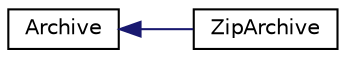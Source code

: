 digraph "Graphical Class Hierarchy"
{
  edge [fontname="Helvetica",fontsize="10",labelfontname="Helvetica",labelfontsize="10"];
  node [fontname="Helvetica",fontsize="10",shape=record];
  rankdir="LR";
  Node1 [label="Archive",height=0.2,width=0.4,color="black", fillcolor="white", style="filled",URL="$class_archive.xhtml"];
  Node1 -> Node2 [dir="back",color="midnightblue",fontsize="10",style="solid",fontname="Helvetica"];
  Node2 [label="ZipArchive",height=0.2,width=0.4,color="black", fillcolor="white", style="filled",URL="$class_zip_archive.xhtml"];
}
